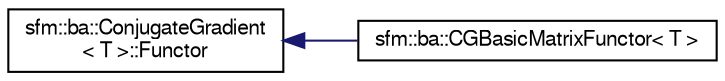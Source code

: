 digraph "Graphical Class Hierarchy"
{
  edge [fontname="FreeSans",fontsize="10",labelfontname="FreeSans",labelfontsize="10"];
  node [fontname="FreeSans",fontsize="10",shape=record];
  rankdir="LR";
  Node0 [label="sfm::ba::ConjugateGradient\l\< T \>::Functor",height=0.2,width=0.4,color="black", fillcolor="white", style="filled",URL="$classsfm_1_1ba_1_1_conjugate_gradient_1_1_functor.html"];
  Node0 -> Node1 [dir="back",color="midnightblue",fontsize="10",style="solid",fontname="FreeSans"];
  Node1 [label="sfm::ba::CGBasicMatrixFunctor\< T \>",height=0.2,width=0.4,color="black", fillcolor="white", style="filled",URL="$classsfm_1_1ba_1_1_c_g_basic_matrix_functor.html"];
}
